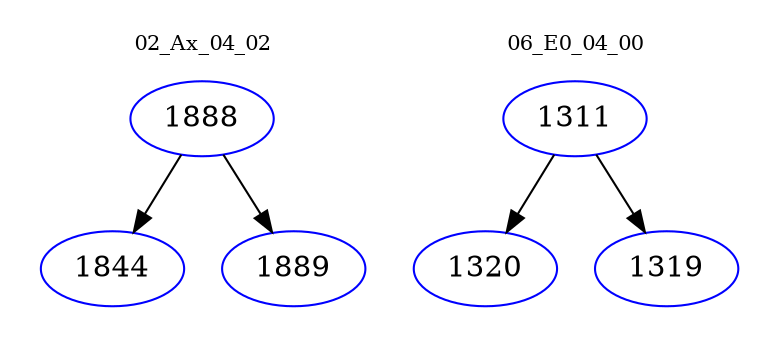 digraph{
subgraph cluster_0 {
color = white
label = "02_Ax_04_02";
fontsize=10;
T0_1888 [label="1888", color="blue"]
T0_1888 -> T0_1844 [color="black"]
T0_1844 [label="1844", color="blue"]
T0_1888 -> T0_1889 [color="black"]
T0_1889 [label="1889", color="blue"]
}
subgraph cluster_1 {
color = white
label = "06_E0_04_00";
fontsize=10;
T1_1311 [label="1311", color="blue"]
T1_1311 -> T1_1320 [color="black"]
T1_1320 [label="1320", color="blue"]
T1_1311 -> T1_1319 [color="black"]
T1_1319 [label="1319", color="blue"]
}
}
